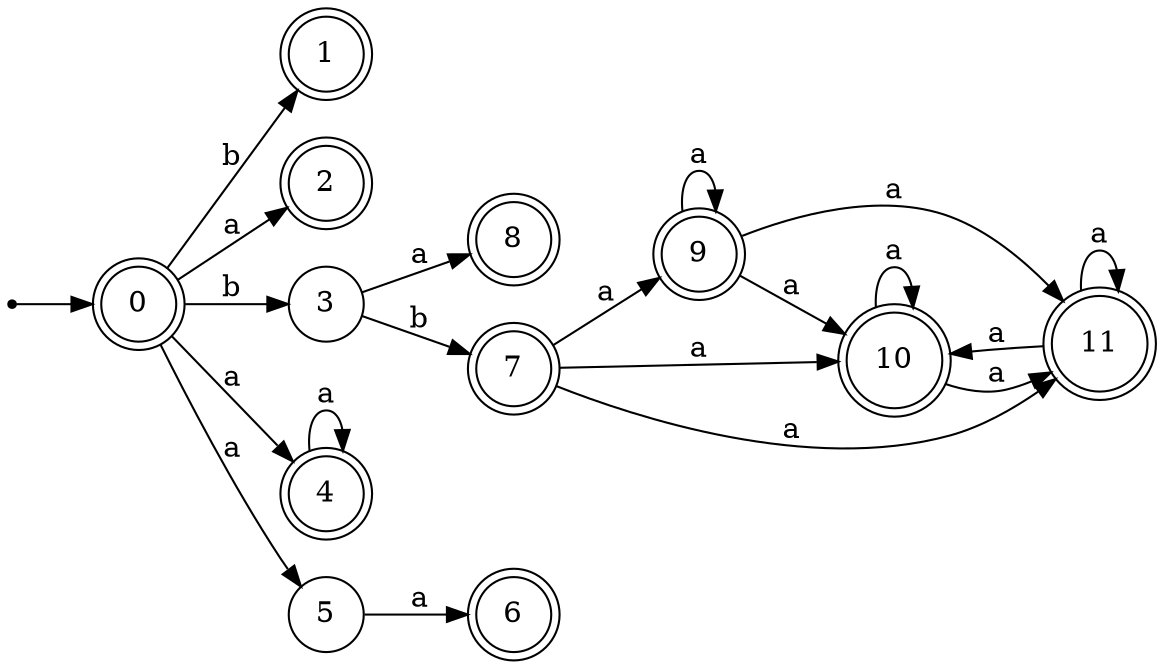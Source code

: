 digraph finite_state_machine {
rankdir=LR;
size="20,20";
node [shape = point]; "dummy0"
node [shape = doublecircle]; "0";"dummy0" -> "0";
node [shape = doublecircle]; "1";node [shape = doublecircle]; "2";node [shape = circle]; "3";
node [shape = doublecircle]; "4";node [shape = circle]; "5";
node [shape = doublecircle]; "6";node [shape = doublecircle]; "7";node [shape = doublecircle]; "8";node [shape = doublecircle]; "9";node [shape = doublecircle]; "10";node [shape = doublecircle]; "11";"0" -> "1" [label = "b"];
 "0" -> "3" [label = "b"];
 "0" -> "2" [label = "a"];
 "0" -> "4" [label = "a"];
 "0" -> "5" [label = "a"];
 "5" -> "6" [label = "a"];
 "4" -> "4" [label = "a"];
 "3" -> "7" [label = "b"];
 "3" -> "8" [label = "a"];
 "7" -> "9" [label = "a"];
 "7" -> "10" [label = "a"];
 "7" -> "11" [label = "a"];
 "11" -> "10" [label = "a"];
 "11" -> "11" [label = "a"];
 "10" -> "10" [label = "a"];
 "10" -> "11" [label = "a"];
 "9" -> "9" [label = "a"];
 "9" -> "10" [label = "a"];
 "9" -> "11" [label = "a"];
 }

